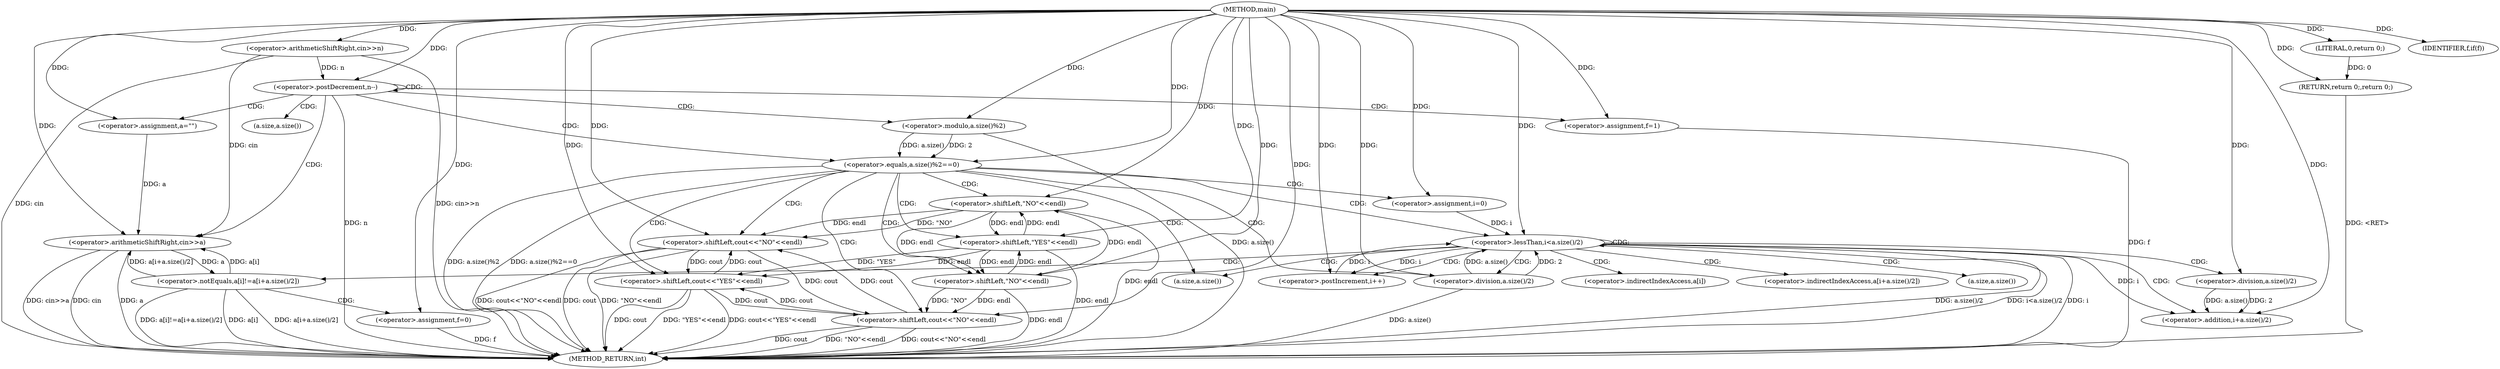 digraph "main" {  
"1000101" [label = "(METHOD,main)" ]
"1000177" [label = "(METHOD_RETURN,int)" ]
"1000104" [label = "(<operator>.arithmeticShiftRight,cin>>n)" ]
"1000175" [label = "(RETURN,return 0;,return 0;)" ]
"1000108" [label = "(<operator>.postDecrement,n--)" ]
"1000176" [label = "(LITERAL,0,return 0;)" ]
"1000111" [label = "(<operator>.assignment,a=\"\")" ]
"1000114" [label = "(<operator>.arithmeticShiftRight,cin>>a)" ]
"1000118" [label = "(<operator>.assignment,f=1)" ]
"1000122" [label = "(<operator>.equals,a.size()%2==0)" ]
"1000170" [label = "(<operator>.shiftLeft,cout<<\"NO\"<<endl)" ]
"1000123" [label = "(<operator>.modulo,a.size()%2)" ]
"1000130" [label = "(<operator>.assignment,i=0)" ]
"1000133" [label = "(<operator>.lessThan,i<a.size()/2)" ]
"1000138" [label = "(<operator>.postIncrement,i++)" ]
"1000157" [label = "(IDENTIFIER,f,if(f))" ]
"1000158" [label = "(<operator>.shiftLeft,cout<<\"YES\"<<endl)" ]
"1000164" [label = "(<operator>.shiftLeft,cout<<\"NO\"<<endl)" ]
"1000172" [label = "(<operator>.shiftLeft,\"NO\"<<endl)" ]
"1000135" [label = "(<operator>.division,a.size()/2)" ]
"1000142" [label = "(<operator>.notEquals,a[i]!=a[i+a.size()/2])" ]
"1000153" [label = "(<operator>.assignment,f=0)" ]
"1000160" [label = "(<operator>.shiftLeft,\"YES\"<<endl)" ]
"1000166" [label = "(<operator>.shiftLeft,\"NO\"<<endl)" ]
"1000148" [label = "(<operator>.addition,i+a.size()/2)" ]
"1000150" [label = "(<operator>.division,a.size()/2)" ]
"1000124" [label = "(a.size,a.size())" ]
"1000136" [label = "(a.size,a.size())" ]
"1000143" [label = "(<operator>.indirectIndexAccess,a[i])" ]
"1000146" [label = "(<operator>.indirectIndexAccess,a[i+a.size()/2])" ]
"1000151" [label = "(a.size,a.size())" ]
  "1000175" -> "1000177"  [ label = "DDG: <RET>"] 
  "1000104" -> "1000177"  [ label = "DDG: cin"] 
  "1000104" -> "1000177"  [ label = "DDG: cin>>n"] 
  "1000108" -> "1000177"  [ label = "DDG: n"] 
  "1000114" -> "1000177"  [ label = "DDG: cin"] 
  "1000114" -> "1000177"  [ label = "DDG: a"] 
  "1000114" -> "1000177"  [ label = "DDG: cin>>a"] 
  "1000118" -> "1000177"  [ label = "DDG: f"] 
  "1000123" -> "1000177"  [ label = "DDG: a.size()"] 
  "1000122" -> "1000177"  [ label = "DDG: a.size()%2"] 
  "1000122" -> "1000177"  [ label = "DDG: a.size()%2==0"] 
  "1000170" -> "1000177"  [ label = "DDG: cout"] 
  "1000172" -> "1000177"  [ label = "DDG: endl"] 
  "1000170" -> "1000177"  [ label = "DDG: \"NO\"<<endl"] 
  "1000170" -> "1000177"  [ label = "DDG: cout<<\"NO\"<<endl"] 
  "1000133" -> "1000177"  [ label = "DDG: i"] 
  "1000135" -> "1000177"  [ label = "DDG: a.size()"] 
  "1000133" -> "1000177"  [ label = "DDG: a.size()/2"] 
  "1000133" -> "1000177"  [ label = "DDG: i<a.size()/2"] 
  "1000164" -> "1000177"  [ label = "DDG: cout"] 
  "1000166" -> "1000177"  [ label = "DDG: endl"] 
  "1000164" -> "1000177"  [ label = "DDG: \"NO\"<<endl"] 
  "1000164" -> "1000177"  [ label = "DDG: cout<<\"NO\"<<endl"] 
  "1000158" -> "1000177"  [ label = "DDG: cout"] 
  "1000160" -> "1000177"  [ label = "DDG: endl"] 
  "1000158" -> "1000177"  [ label = "DDG: \"YES\"<<endl"] 
  "1000158" -> "1000177"  [ label = "DDG: cout<<\"YES\"<<endl"] 
  "1000142" -> "1000177"  [ label = "DDG: a[i]"] 
  "1000142" -> "1000177"  [ label = "DDG: a[i+a.size()/2]"] 
  "1000142" -> "1000177"  [ label = "DDG: a[i]!=a[i+a.size()/2]"] 
  "1000153" -> "1000177"  [ label = "DDG: f"] 
  "1000176" -> "1000175"  [ label = "DDG: 0"] 
  "1000101" -> "1000175"  [ label = "DDG: "] 
  "1000101" -> "1000104"  [ label = "DDG: "] 
  "1000101" -> "1000176"  [ label = "DDG: "] 
  "1000104" -> "1000108"  [ label = "DDG: n"] 
  "1000101" -> "1000108"  [ label = "DDG: "] 
  "1000101" -> "1000111"  [ label = "DDG: "] 
  "1000101" -> "1000118"  [ label = "DDG: "] 
  "1000104" -> "1000114"  [ label = "DDG: cin"] 
  "1000101" -> "1000114"  [ label = "DDG: "] 
  "1000111" -> "1000114"  [ label = "DDG: a"] 
  "1000142" -> "1000114"  [ label = "DDG: a[i]"] 
  "1000142" -> "1000114"  [ label = "DDG: a[i+a.size()/2]"] 
  "1000123" -> "1000122"  [ label = "DDG: a.size()"] 
  "1000123" -> "1000122"  [ label = "DDG: 2"] 
  "1000101" -> "1000122"  [ label = "DDG: "] 
  "1000101" -> "1000123"  [ label = "DDG: "] 
  "1000101" -> "1000130"  [ label = "DDG: "] 
  "1000101" -> "1000157"  [ label = "DDG: "] 
  "1000164" -> "1000170"  [ label = "DDG: cout"] 
  "1000158" -> "1000170"  [ label = "DDG: cout"] 
  "1000101" -> "1000170"  [ label = "DDG: "] 
  "1000172" -> "1000170"  [ label = "DDG: endl"] 
  "1000172" -> "1000170"  [ label = "DDG: \"NO\""] 
  "1000130" -> "1000133"  [ label = "DDG: i"] 
  "1000138" -> "1000133"  [ label = "DDG: i"] 
  "1000101" -> "1000133"  [ label = "DDG: "] 
  "1000135" -> "1000133"  [ label = "DDG: 2"] 
  "1000135" -> "1000133"  [ label = "DDG: a.size()"] 
  "1000101" -> "1000138"  [ label = "DDG: "] 
  "1000133" -> "1000138"  [ label = "DDG: i"] 
  "1000170" -> "1000158"  [ label = "DDG: cout"] 
  "1000164" -> "1000158"  [ label = "DDG: cout"] 
  "1000101" -> "1000158"  [ label = "DDG: "] 
  "1000160" -> "1000158"  [ label = "DDG: endl"] 
  "1000160" -> "1000158"  [ label = "DDG: \"YES\""] 
  "1000101" -> "1000172"  [ label = "DDG: "] 
  "1000166" -> "1000172"  [ label = "DDG: endl"] 
  "1000160" -> "1000172"  [ label = "DDG: endl"] 
  "1000101" -> "1000135"  [ label = "DDG: "] 
  "1000101" -> "1000153"  [ label = "DDG: "] 
  "1000101" -> "1000160"  [ label = "DDG: "] 
  "1000172" -> "1000160"  [ label = "DDG: endl"] 
  "1000166" -> "1000160"  [ label = "DDG: endl"] 
  "1000170" -> "1000164"  [ label = "DDG: cout"] 
  "1000158" -> "1000164"  [ label = "DDG: cout"] 
  "1000101" -> "1000164"  [ label = "DDG: "] 
  "1000166" -> "1000164"  [ label = "DDG: endl"] 
  "1000166" -> "1000164"  [ label = "DDG: \"NO\""] 
  "1000114" -> "1000142"  [ label = "DDG: a"] 
  "1000101" -> "1000166"  [ label = "DDG: "] 
  "1000172" -> "1000166"  [ label = "DDG: endl"] 
  "1000160" -> "1000166"  [ label = "DDG: endl"] 
  "1000133" -> "1000148"  [ label = "DDG: i"] 
  "1000101" -> "1000148"  [ label = "DDG: "] 
  "1000150" -> "1000148"  [ label = "DDG: a.size()"] 
  "1000150" -> "1000148"  [ label = "DDG: 2"] 
  "1000101" -> "1000150"  [ label = "DDG: "] 
  "1000108" -> "1000114"  [ label = "CDG: "] 
  "1000108" -> "1000118"  [ label = "CDG: "] 
  "1000108" -> "1000122"  [ label = "CDG: "] 
  "1000108" -> "1000111"  [ label = "CDG: "] 
  "1000108" -> "1000123"  [ label = "CDG: "] 
  "1000108" -> "1000124"  [ label = "CDG: "] 
  "1000108" -> "1000108"  [ label = "CDG: "] 
  "1000122" -> "1000135"  [ label = "CDG: "] 
  "1000122" -> "1000133"  [ label = "CDG: "] 
  "1000122" -> "1000136"  [ label = "CDG: "] 
  "1000122" -> "1000172"  [ label = "CDG: "] 
  "1000122" -> "1000170"  [ label = "CDG: "] 
  "1000122" -> "1000130"  [ label = "CDG: "] 
  "1000122" -> "1000164"  [ label = "CDG: "] 
  "1000122" -> "1000166"  [ label = "CDG: "] 
  "1000122" -> "1000158"  [ label = "CDG: "] 
  "1000122" -> "1000160"  [ label = "CDG: "] 
  "1000133" -> "1000142"  [ label = "CDG: "] 
  "1000133" -> "1000150"  [ label = "CDG: "] 
  "1000133" -> "1000135"  [ label = "CDG: "] 
  "1000133" -> "1000148"  [ label = "CDG: "] 
  "1000133" -> "1000133"  [ label = "CDG: "] 
  "1000133" -> "1000136"  [ label = "CDG: "] 
  "1000133" -> "1000143"  [ label = "CDG: "] 
  "1000133" -> "1000151"  [ label = "CDG: "] 
  "1000133" -> "1000146"  [ label = "CDG: "] 
  "1000133" -> "1000138"  [ label = "CDG: "] 
  "1000142" -> "1000153"  [ label = "CDG: "] 
}
